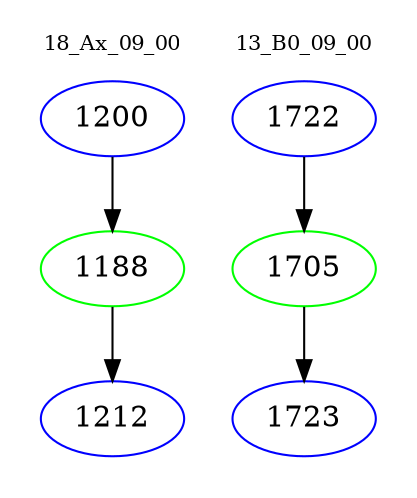 digraph{
subgraph cluster_0 {
color = white
label = "18_Ax_09_00";
fontsize=10;
T0_1200 [label="1200", color="blue"]
T0_1200 -> T0_1188 [color="black"]
T0_1188 [label="1188", color="green"]
T0_1188 -> T0_1212 [color="black"]
T0_1212 [label="1212", color="blue"]
}
subgraph cluster_1 {
color = white
label = "13_B0_09_00";
fontsize=10;
T1_1722 [label="1722", color="blue"]
T1_1722 -> T1_1705 [color="black"]
T1_1705 [label="1705", color="green"]
T1_1705 -> T1_1723 [color="black"]
T1_1723 [label="1723", color="blue"]
}
}

